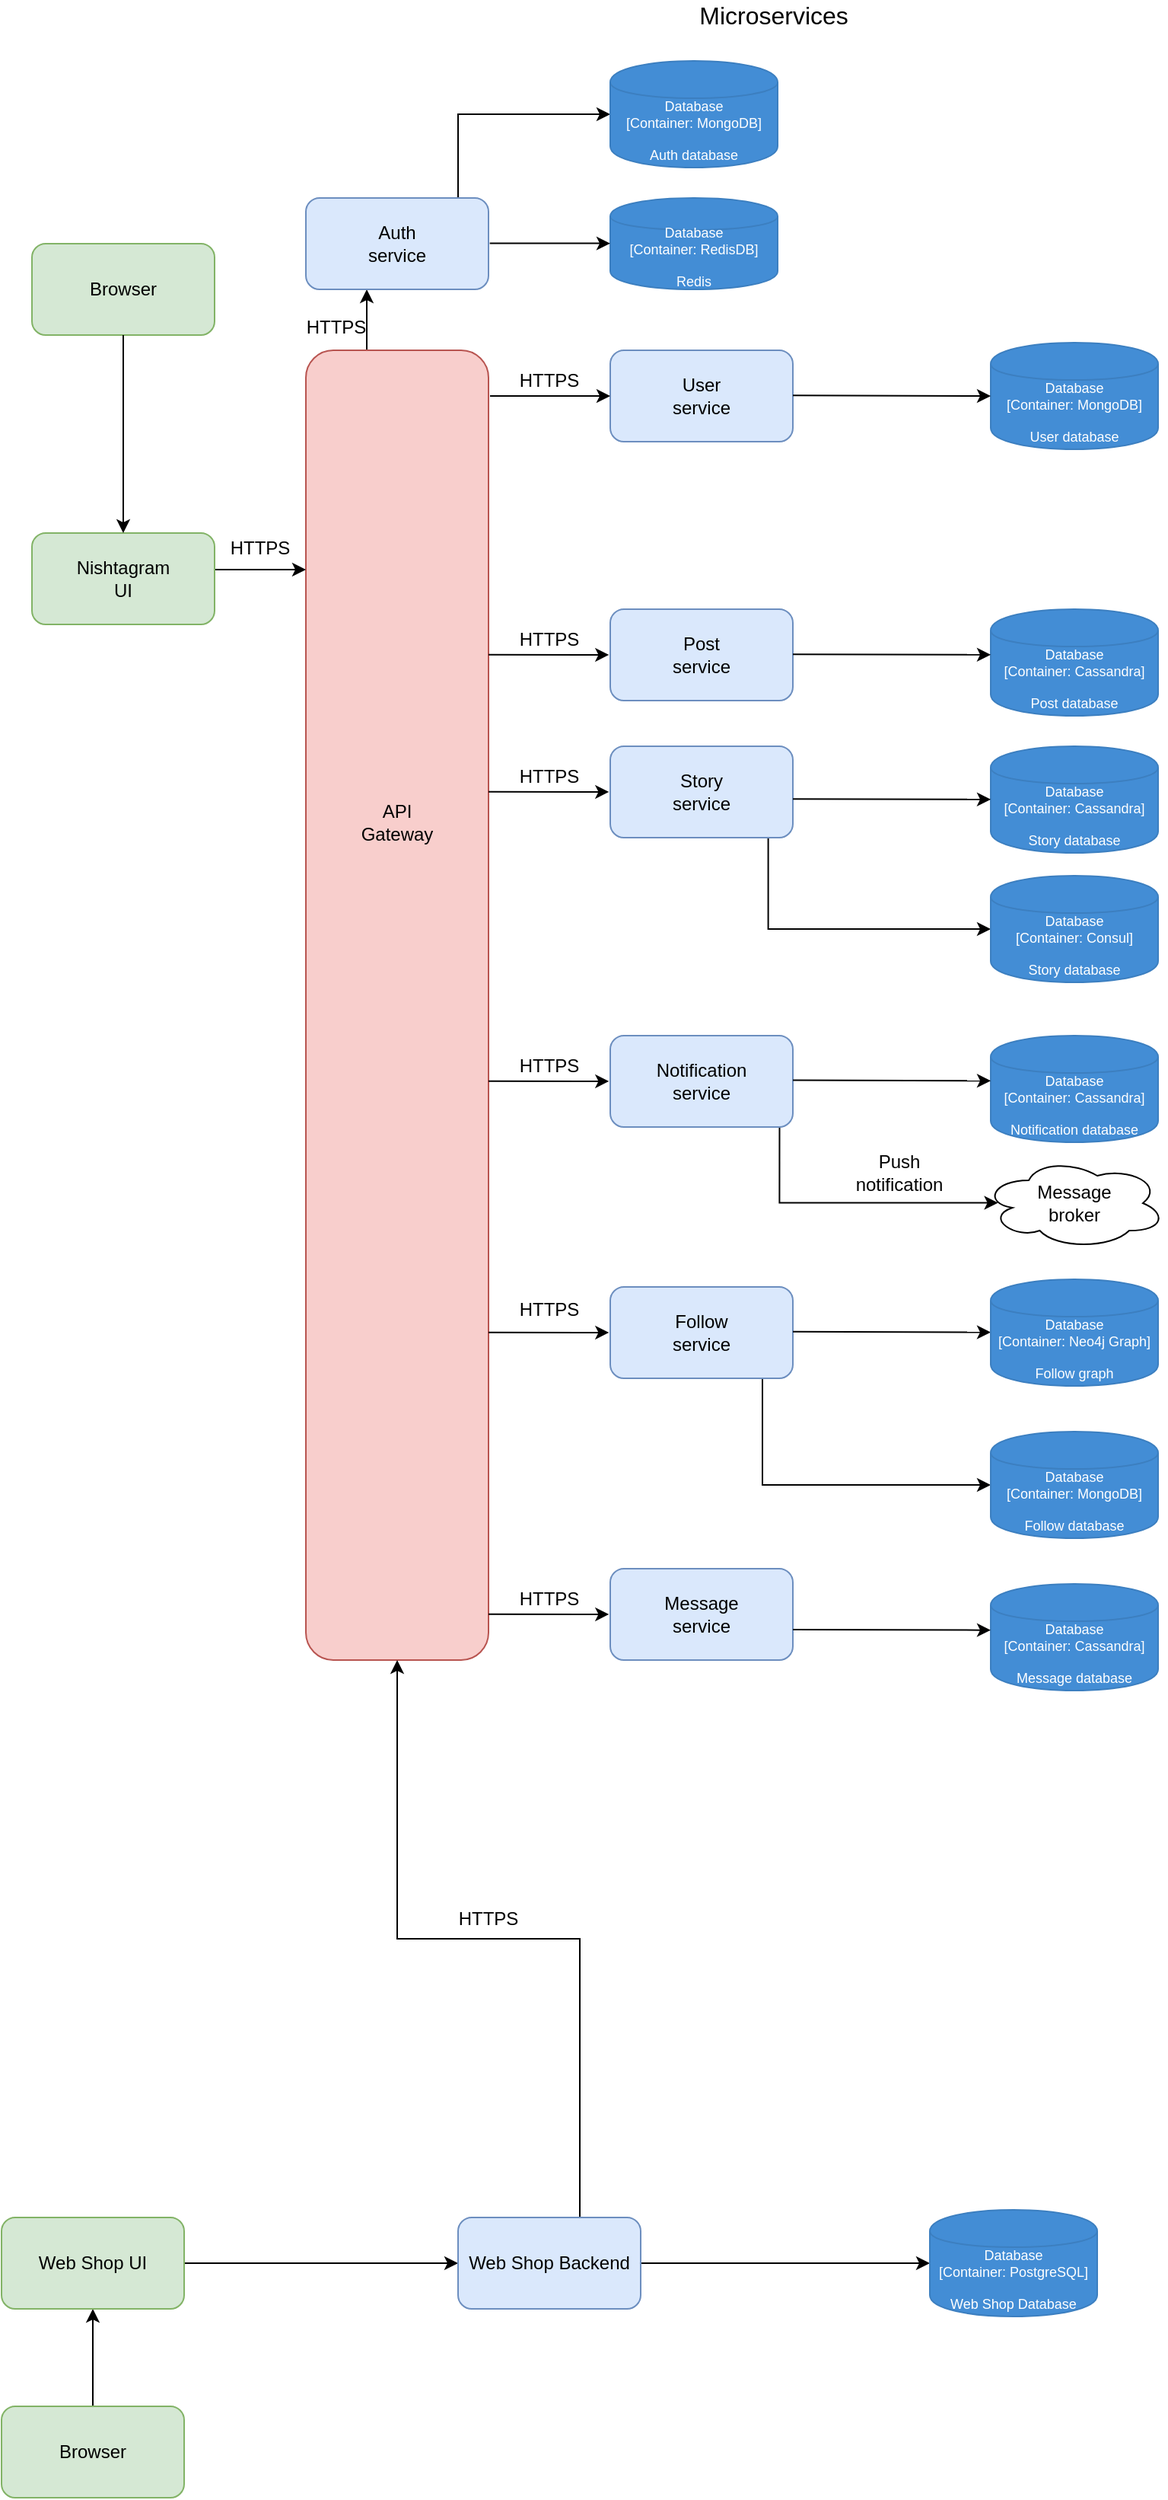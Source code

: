 <mxfile version="14.7.0" type="github">
  <diagram id="ZUU_ORbdmvxoiWIRQ5e9" name="Page-1">
    <mxGraphModel dx="1129" dy="744" grid="1" gridSize="10" guides="1" tooltips="1" connect="1" arrows="1" fold="1" page="1" pageScale="1" pageWidth="1654" pageHeight="1169" math="0" shadow="0">
      <root>
        <mxCell id="0" />
        <mxCell id="1" parent="0" />
        <mxCell id="TCAJJFYS9Wigu0wZESpd-49" style="edgeStyle=orthogonalEdgeStyle;rounded=0;orthogonalLoop=1;jettySize=auto;html=1;exitX=0.25;exitY=0;exitDx=0;exitDy=0;fontSize=12;" parent="1" source="TCAJJFYS9Wigu0wZESpd-2" edge="1">
          <mxGeometry relative="1" as="geometry">
            <mxPoint x="380" y="200" as="targetPoint" />
            <Array as="points">
              <mxPoint x="380" y="240" />
              <mxPoint x="380" y="200" />
            </Array>
          </mxGeometry>
        </mxCell>
        <mxCell id="TCAJJFYS9Wigu0wZESpd-2" value="" style="rounded=1;whiteSpace=wrap;html=1;fillColor=#f8cecc;strokeColor=#b85450;" parent="1" vertex="1">
          <mxGeometry x="340" y="240" width="120" height="860" as="geometry" />
        </mxCell>
        <mxCell id="TCAJJFYS9Wigu0wZESpd-3" value="API &lt;br&gt;Gateway" style="text;html=1;strokeColor=none;fillColor=none;align=center;verticalAlign=middle;whiteSpace=wrap;rounded=0;" parent="1" vertex="1">
          <mxGeometry x="380" y="540" width="40" height="20" as="geometry" />
        </mxCell>
        <mxCell id="TCAJJFYS9Wigu0wZESpd-4" value="" style="rounded=1;whiteSpace=wrap;html=1;fillColor=#d5e8d4;strokeColor=#82b366;" parent="1" vertex="1">
          <mxGeometry x="160" y="170" width="120" height="60" as="geometry" />
        </mxCell>
        <mxCell id="TCAJJFYS9Wigu0wZESpd-6" value="Browser" style="text;html=1;strokeColor=none;fillColor=none;align=center;verticalAlign=middle;whiteSpace=wrap;rounded=0;" parent="1" vertex="1">
          <mxGeometry x="200" y="190" width="40" height="20" as="geometry" />
        </mxCell>
        <mxCell id="TCAJJFYS9Wigu0wZESpd-17" style="edgeStyle=orthogonalEdgeStyle;rounded=0;orthogonalLoop=1;jettySize=auto;html=1;" parent="1" source="TCAJJFYS9Wigu0wZESpd-7" edge="1">
          <mxGeometry relative="1" as="geometry">
            <mxPoint x="340" y="384" as="targetPoint" />
            <Array as="points">
              <mxPoint x="340" y="384" />
            </Array>
          </mxGeometry>
        </mxCell>
        <mxCell id="TCAJJFYS9Wigu0wZESpd-7" value="" style="rounded=1;whiteSpace=wrap;html=1;fillColor=#d5e8d4;strokeColor=#82b366;" parent="1" vertex="1">
          <mxGeometry x="160" y="360" width="120" height="60" as="geometry" />
        </mxCell>
        <mxCell id="TCAJJFYS9Wigu0wZESpd-8" value="Nishtagram &lt;br&gt;UI" style="text;html=1;strokeColor=none;fillColor=none;align=center;verticalAlign=middle;whiteSpace=wrap;rounded=0;" parent="1" vertex="1">
          <mxGeometry x="200" y="380" width="40" height="20" as="geometry" />
        </mxCell>
        <mxCell id="TCAJJFYS9Wigu0wZESpd-11" value="" style="endArrow=classic;html=1;exitX=0.5;exitY=1;exitDx=0;exitDy=0;entryX=0.5;entryY=0;entryDx=0;entryDy=0;" parent="1" source="TCAJJFYS9Wigu0wZESpd-4" target="TCAJJFYS9Wigu0wZESpd-7" edge="1">
          <mxGeometry width="50" height="50" relative="1" as="geometry">
            <mxPoint x="530" y="440" as="sourcePoint" />
            <mxPoint x="580" y="390" as="targetPoint" />
          </mxGeometry>
        </mxCell>
        <mxCell id="TCAJJFYS9Wigu0wZESpd-18" value="HTTPS" style="text;html=1;strokeColor=none;fillColor=none;align=center;verticalAlign=middle;whiteSpace=wrap;rounded=0;" parent="1" vertex="1">
          <mxGeometry x="290" y="360" width="40" height="20" as="geometry" />
        </mxCell>
        <mxCell id="TCAJJFYS9Wigu0wZESpd-19" value="" style="rounded=1;whiteSpace=wrap;html=1;fillColor=#dae8fc;strokeColor=#6c8ebf;" parent="1" vertex="1">
          <mxGeometry x="540" y="240" width="120" height="60" as="geometry" />
        </mxCell>
        <mxCell id="TCAJJFYS9Wigu0wZESpd-21" value="" style="rounded=1;whiteSpace=wrap;html=1;fillColor=#dae8fc;strokeColor=#6c8ebf;" parent="1" vertex="1">
          <mxGeometry x="540" y="410" width="120" height="60" as="geometry" />
        </mxCell>
        <mxCell id="TCAJJFYS9Wigu0wZESpd-64" style="edgeStyle=orthogonalEdgeStyle;rounded=0;orthogonalLoop=1;jettySize=auto;html=1;exitX=0.865;exitY=1.001;exitDx=0;exitDy=0;entryX=0;entryY=0.5;entryDx=0;entryDy=0;entryPerimeter=0;fontSize=12;exitPerimeter=0;" parent="1" source="TCAJJFYS9Wigu0wZESpd-22" target="TCAJJFYS9Wigu0wZESpd-63" edge="1">
          <mxGeometry relative="1" as="geometry" />
        </mxCell>
        <mxCell id="TCAJJFYS9Wigu0wZESpd-22" value="" style="rounded=1;whiteSpace=wrap;html=1;fillColor=#dae8fc;strokeColor=#6c8ebf;" parent="1" vertex="1">
          <mxGeometry x="540" y="500" width="120" height="60" as="geometry" />
        </mxCell>
        <mxCell id="TCAJJFYS9Wigu0wZESpd-23" value="User service" style="text;html=1;strokeColor=none;fillColor=none;align=center;verticalAlign=middle;whiteSpace=wrap;rounded=0;" parent="1" vertex="1">
          <mxGeometry x="580" y="260" width="40" height="20" as="geometry" />
        </mxCell>
        <mxCell id="TCAJJFYS9Wigu0wZESpd-24" value="Microservices" style="text;html=1;strokeColor=none;fillColor=none;align=center;verticalAlign=middle;whiteSpace=wrap;rounded=0;fontSize=16;" parent="1" vertex="1">
          <mxGeometry x="610" y="10" width="75" height="20" as="geometry" />
        </mxCell>
        <mxCell id="TCAJJFYS9Wigu0wZESpd-27" value="Post service" style="text;html=1;strokeColor=none;fillColor=none;align=center;verticalAlign=middle;whiteSpace=wrap;rounded=0;fontSize=12;" parent="1" vertex="1">
          <mxGeometry x="580" y="430" width="40" height="20" as="geometry" />
        </mxCell>
        <mxCell id="TCAJJFYS9Wigu0wZESpd-28" value="Story service" style="text;html=1;strokeColor=none;fillColor=none;align=center;verticalAlign=middle;whiteSpace=wrap;rounded=0;fontSize=12;" parent="1" vertex="1">
          <mxGeometry x="580" y="520" width="40" height="20" as="geometry" />
        </mxCell>
        <mxCell id="tBfZVFhnJpXhr88LQR21-14" style="edgeStyle=orthogonalEdgeStyle;rounded=0;orthogonalLoop=1;jettySize=auto;html=1;exitX=0.927;exitY=0.986;exitDx=0;exitDy=0;entryX=0.065;entryY=0.496;entryDx=0;entryDy=0;entryPerimeter=0;exitPerimeter=0;" parent="1" source="TCAJJFYS9Wigu0wZESpd-31" edge="1">
          <mxGeometry relative="1" as="geometry">
            <mxPoint x="632" y="750" as="sourcePoint" />
            <mxPoint x="794.8" y="799.76" as="targetPoint" />
            <Array as="points">
              <mxPoint x="651" y="800" />
            </Array>
          </mxGeometry>
        </mxCell>
        <mxCell id="TCAJJFYS9Wigu0wZESpd-31" value="" style="rounded=1;whiteSpace=wrap;html=1;fillColor=#dae8fc;strokeColor=#6c8ebf;" parent="1" vertex="1">
          <mxGeometry x="540" y="690" width="120" height="60" as="geometry" />
        </mxCell>
        <mxCell id="TCAJJFYS9Wigu0wZESpd-32" value="Notification service" style="text;html=1;strokeColor=none;fillColor=none;align=center;verticalAlign=middle;whiteSpace=wrap;rounded=0;fontSize=12;" parent="1" vertex="1">
          <mxGeometry x="580" y="710" width="40" height="20" as="geometry" />
        </mxCell>
        <mxCell id="tBfZVFhnJpXhr88LQR21-4" style="edgeStyle=orthogonalEdgeStyle;rounded=0;orthogonalLoop=1;jettySize=auto;html=1;exitX=0.75;exitY=1;exitDx=0;exitDy=0;entryX=0;entryY=0.5;entryDx=0;entryDy=0;entryPerimeter=0;" parent="1" source="TCAJJFYS9Wigu0wZESpd-35" target="tBfZVFhnJpXhr88LQR21-3" edge="1">
          <mxGeometry relative="1" as="geometry">
            <Array as="points">
              <mxPoint x="640" y="915" />
              <mxPoint x="640" y="985" />
            </Array>
          </mxGeometry>
        </mxCell>
        <mxCell id="TCAJJFYS9Wigu0wZESpd-35" value="" style="rounded=1;whiteSpace=wrap;html=1;fillColor=#dae8fc;strokeColor=#6c8ebf;" parent="1" vertex="1">
          <mxGeometry x="540" y="855" width="120" height="60" as="geometry" />
        </mxCell>
        <mxCell id="TCAJJFYS9Wigu0wZESpd-36" value="Follow service" style="text;html=1;strokeColor=none;fillColor=none;align=center;verticalAlign=middle;whiteSpace=wrap;rounded=0;fontSize=12;" parent="1" vertex="1">
          <mxGeometry x="580" y="875" width="40" height="20" as="geometry" />
        </mxCell>
        <mxCell id="TCAJJFYS9Wigu0wZESpd-37" value="" style="rounded=1;whiteSpace=wrap;html=1;fillColor=#dae8fc;strokeColor=#6c8ebf;" parent="1" vertex="1">
          <mxGeometry x="540" y="1040" width="120" height="60" as="geometry" />
        </mxCell>
        <mxCell id="TCAJJFYS9Wigu0wZESpd-38" value="Message service" style="text;html=1;strokeColor=none;fillColor=none;align=center;verticalAlign=middle;whiteSpace=wrap;rounded=0;fontSize=12;" parent="1" vertex="1">
          <mxGeometry x="580" y="1060" width="40" height="20" as="geometry" />
        </mxCell>
        <mxCell id="tBfZVFhnJpXhr88LQR21-13" style="edgeStyle=orthogonalEdgeStyle;rounded=0;orthogonalLoop=1;jettySize=auto;html=1;exitX=0.75;exitY=0;exitDx=0;exitDy=0;entryX=0;entryY=0.5;entryDx=0;entryDy=0;entryPerimeter=0;" parent="1" source="TCAJJFYS9Wigu0wZESpd-39" target="tBfZVFhnJpXhr88LQR21-12" edge="1">
          <mxGeometry relative="1" as="geometry">
            <Array as="points">
              <mxPoint x="440" y="140" />
              <mxPoint x="440" y="85" />
            </Array>
          </mxGeometry>
        </mxCell>
        <mxCell id="TCAJJFYS9Wigu0wZESpd-39" value="" style="rounded=1;whiteSpace=wrap;html=1;fontSize=12;fillColor=#dae8fc;strokeColor=#6c8ebf;" parent="1" vertex="1">
          <mxGeometry x="340" y="140" width="120" height="60" as="geometry" />
        </mxCell>
        <mxCell id="TCAJJFYS9Wigu0wZESpd-40" value="&lt;div&gt;Auth&lt;/div&gt;&lt;div&gt;service&lt;br&gt;&lt;/div&gt;" style="text;html=1;strokeColor=none;fillColor=none;align=center;verticalAlign=middle;whiteSpace=wrap;rounded=0;fontSize=12;" parent="1" vertex="1">
          <mxGeometry x="380" y="160" width="40" height="20" as="geometry" />
        </mxCell>
        <mxCell id="TCAJJFYS9Wigu0wZESpd-42" value="" style="endArrow=classic;html=1;fontSize=12;entryX=0;entryY=0.5;entryDx=0;entryDy=0;" parent="1" target="TCAJJFYS9Wigu0wZESpd-19" edge="1">
          <mxGeometry width="50" height="50" relative="1" as="geometry">
            <mxPoint x="461" y="270" as="sourcePoint" />
            <mxPoint x="520" y="250" as="targetPoint" />
          </mxGeometry>
        </mxCell>
        <mxCell id="TCAJJFYS9Wigu0wZESpd-44" value="" style="endArrow=classic;html=1;fontSize=12;exitX=1.007;exitY=0.049;exitDx=0;exitDy=0;exitPerimeter=0;entryX=0;entryY=0.5;entryDx=0;entryDy=0;" parent="1" edge="1">
          <mxGeometry width="50" height="50" relative="1" as="geometry">
            <mxPoint x="460" y="439.86" as="sourcePoint" />
            <mxPoint x="539.16" y="439.97" as="targetPoint" />
          </mxGeometry>
        </mxCell>
        <mxCell id="TCAJJFYS9Wigu0wZESpd-45" value="" style="endArrow=classic;html=1;fontSize=12;exitX=1.007;exitY=0.049;exitDx=0;exitDy=0;exitPerimeter=0;entryX=0;entryY=0.5;entryDx=0;entryDy=0;" parent="1" edge="1">
          <mxGeometry width="50" height="50" relative="1" as="geometry">
            <mxPoint x="460" y="529.86" as="sourcePoint" />
            <mxPoint x="539.16" y="529.97" as="targetPoint" />
          </mxGeometry>
        </mxCell>
        <mxCell id="TCAJJFYS9Wigu0wZESpd-46" value="" style="endArrow=classic;html=1;fontSize=12;exitX=1.007;exitY=0.049;exitDx=0;exitDy=0;exitPerimeter=0;entryX=0;entryY=0.5;entryDx=0;entryDy=0;" parent="1" edge="1">
          <mxGeometry width="50" height="50" relative="1" as="geometry">
            <mxPoint x="460" y="719.86" as="sourcePoint" />
            <mxPoint x="539.16" y="719.97" as="targetPoint" />
          </mxGeometry>
        </mxCell>
        <mxCell id="TCAJJFYS9Wigu0wZESpd-47" value="" style="endArrow=classic;html=1;fontSize=12;exitX=1.007;exitY=0.049;exitDx=0;exitDy=0;exitPerimeter=0;entryX=0;entryY=0.5;entryDx=0;entryDy=0;" parent="1" edge="1">
          <mxGeometry width="50" height="50" relative="1" as="geometry">
            <mxPoint x="460" y="884.86" as="sourcePoint" />
            <mxPoint x="539.16" y="884.97" as="targetPoint" />
          </mxGeometry>
        </mxCell>
        <mxCell id="TCAJJFYS9Wigu0wZESpd-48" value="" style="endArrow=classic;html=1;fontSize=12;exitX=1.007;exitY=0.049;exitDx=0;exitDy=0;exitPerimeter=0;entryX=0;entryY=0.5;entryDx=0;entryDy=0;" parent="1" edge="1">
          <mxGeometry width="50" height="50" relative="1" as="geometry">
            <mxPoint x="460" y="1069.86" as="sourcePoint" />
            <mxPoint x="539.16" y="1069.97" as="targetPoint" />
          </mxGeometry>
        </mxCell>
        <object placeholders="1" c4Type="Database" c4Technology="MongoDB" c4Description="User database" label="%c4Type%&lt;div&gt;[Container:&amp;nbsp;%c4Technology%]&lt;/div&gt;&lt;br&gt;&lt;div&gt;%c4Description%&lt;/div&gt;" id="TCAJJFYS9Wigu0wZESpd-52">
          <mxCell style="shape=cylinder;whiteSpace=wrap;html=1;boundedLbl=1;rounded=0;labelBackgroundColor=none;fillColor=#438DD5;fontSize=9;fontColor=#ffffff;align=center;strokeColor=#3C7FC0;metaEdit=1;points=[[0.5,0,0],[1,0.25,0],[1,0.5,0],[1,0.75,0],[0.5,1,0],[0,0.75,0],[0,0.5,0],[0,0.25,0]];metaData={&quot;c4Type&quot;:{&quot;editable&quot;:false}};" parent="1" vertex="1">
            <mxGeometry x="790" y="235" width="110" height="70" as="geometry" />
          </mxCell>
        </object>
        <object placeholders="1" c4Type="Database" c4Technology="RedisDB" c4Description="Redis" label="%c4Type%&lt;div&gt;[Container:&amp;nbsp;%c4Technology%]&lt;/div&gt;&lt;br&gt;&lt;div&gt;%c4Description%&lt;/div&gt;" id="TCAJJFYS9Wigu0wZESpd-54">
          <mxCell style="shape=cylinder;whiteSpace=wrap;html=1;boundedLbl=1;rounded=0;labelBackgroundColor=none;fillColor=#438DD5;fontSize=9;fontColor=#ffffff;align=center;strokeColor=#3C7FC0;metaEdit=1;points=[[0.5,0,0],[1,0.25,0],[1,0.5,0],[1,0.75,0],[0.5,1,0],[0,0.75,0],[0,0.5,0],[0,0.25,0]];metaData={&quot;c4Type&quot;:{&quot;editable&quot;:false}};" parent="1" vertex="1">
            <mxGeometry x="540" y="140" width="110" height="60" as="geometry" />
          </mxCell>
        </object>
        <mxCell id="TCAJJFYS9Wigu0wZESpd-55" value="" style="endArrow=classic;html=1;fontSize=12;exitX=1.007;exitY=0.049;exitDx=0;exitDy=0;exitPerimeter=0;entryX=0;entryY=0.5;entryDx=0;entryDy=0;" parent="1" edge="1">
          <mxGeometry width="50" height="50" relative="1" as="geometry">
            <mxPoint x="460.84" y="169.71" as="sourcePoint" />
            <mxPoint x="540" y="169.82" as="targetPoint" />
          </mxGeometry>
        </mxCell>
        <mxCell id="TCAJJFYS9Wigu0wZESpd-56" value="" style="endArrow=classic;html=1;fontSize=12;exitX=1.007;exitY=0.049;exitDx=0;exitDy=0;exitPerimeter=0;entryX=0;entryY=0.5;entryDx=0;entryDy=0;entryPerimeter=0;" parent="1" target="TCAJJFYS9Wigu0wZESpd-52" edge="1">
          <mxGeometry width="50" height="50" relative="1" as="geometry">
            <mxPoint x="660.0" y="269.66" as="sourcePoint" />
            <mxPoint x="739.16" y="269.77" as="targetPoint" />
          </mxGeometry>
        </mxCell>
        <object placeholders="1" c4Type="Database" c4Technology="Cassandra" c4Description="Post database" label="%c4Type%&lt;div&gt;[Container:&amp;nbsp;%c4Technology%]&lt;/div&gt;&lt;br&gt;&lt;div&gt;%c4Description%&lt;/div&gt;" id="TCAJJFYS9Wigu0wZESpd-57">
          <mxCell style="shape=cylinder;whiteSpace=wrap;html=1;boundedLbl=1;rounded=0;labelBackgroundColor=none;fillColor=#438DD5;fontSize=9;fontColor=#ffffff;align=center;strokeColor=#3C7FC0;metaEdit=1;points=[[0.5,0,0],[1,0.25,0],[1,0.5,0],[1,0.75,0],[0.5,1,0],[0,0.75,0],[0,0.5,0],[0,0.25,0]];metaData={&quot;c4Type&quot;:{&quot;editable&quot;:false}};" parent="1" vertex="1">
            <mxGeometry x="790" y="410" width="110" height="70" as="geometry" />
          </mxCell>
        </object>
        <mxCell id="TCAJJFYS9Wigu0wZESpd-58" value="" style="endArrow=classic;html=1;fontSize=12;exitX=1.007;exitY=0.049;exitDx=0;exitDy=0;exitPerimeter=0;entryX=0;entryY=0.5;entryDx=0;entryDy=0;entryPerimeter=0;" parent="1" edge="1">
          <mxGeometry width="50" height="50" relative="1" as="geometry">
            <mxPoint x="660" y="439.58" as="sourcePoint" />
            <mxPoint x="790" y="439.92" as="targetPoint" />
          </mxGeometry>
        </mxCell>
        <object placeholders="1" c4Type="Database" c4Technology="Cassandra" c4Description="Story database" label="%c4Type%&lt;div&gt;[Container:&amp;nbsp;%c4Technology%]&lt;/div&gt;&lt;br&gt;&lt;div&gt;%c4Description%&lt;/div&gt;" id="TCAJJFYS9Wigu0wZESpd-61">
          <mxCell style="shape=cylinder;whiteSpace=wrap;html=1;boundedLbl=1;rounded=0;labelBackgroundColor=none;fillColor=#438DD5;fontSize=9;fontColor=#ffffff;align=center;strokeColor=#3C7FC0;metaEdit=1;points=[[0.5,0,0],[1,0.25,0],[1,0.5,0],[1,0.75,0],[0.5,1,0],[0,0.75,0],[0,0.5,0],[0,0.25,0]];metaData={&quot;c4Type&quot;:{&quot;editable&quot;:false}};" parent="1" vertex="1">
            <mxGeometry x="790" y="500" width="110" height="70" as="geometry" />
          </mxCell>
        </object>
        <mxCell id="TCAJJFYS9Wigu0wZESpd-62" value="" style="endArrow=classic;html=1;fontSize=12;exitX=1.007;exitY=0.049;exitDx=0;exitDy=0;exitPerimeter=0;entryX=0;entryY=0.5;entryDx=0;entryDy=0;entryPerimeter=0;" parent="1" edge="1">
          <mxGeometry width="50" height="50" relative="1" as="geometry">
            <mxPoint x="660" y="534.58" as="sourcePoint" />
            <mxPoint x="790" y="534.92" as="targetPoint" />
          </mxGeometry>
        </mxCell>
        <object placeholders="1" c4Type="Database" c4Technology="Consul" c4Description="Story database" label="%c4Type%&lt;div&gt;[Container:&amp;nbsp;%c4Technology%]&lt;/div&gt;&lt;br&gt;&lt;div&gt;%c4Description%&lt;/div&gt;" id="TCAJJFYS9Wigu0wZESpd-63">
          <mxCell style="shape=cylinder;whiteSpace=wrap;html=1;boundedLbl=1;rounded=0;labelBackgroundColor=none;fillColor=#438DD5;fontSize=9;fontColor=#ffffff;align=center;strokeColor=#3C7FC0;metaEdit=1;points=[[0.5,0,0],[1,0.25,0],[1,0.5,0],[1,0.75,0],[0.5,1,0],[0,0.75,0],[0,0.5,0],[0,0.25,0]];metaData={&quot;c4Type&quot;:{&quot;editable&quot;:false}};" parent="1" vertex="1">
            <mxGeometry x="790" y="585" width="110" height="70" as="geometry" />
          </mxCell>
        </object>
        <mxCell id="TCAJJFYS9Wigu0wZESpd-68" value="" style="endArrow=classic;html=1;fontSize=12;exitX=1.007;exitY=0.049;exitDx=0;exitDy=0;exitPerimeter=0;entryX=0;entryY=0.5;entryDx=0;entryDy=0;entryPerimeter=0;" parent="1" edge="1">
          <mxGeometry width="50" height="50" relative="1" as="geometry">
            <mxPoint x="660" y="884.41" as="sourcePoint" />
            <mxPoint x="790" y="884.75" as="targetPoint" />
          </mxGeometry>
        </mxCell>
        <object placeholders="1" c4Type="Database" c4Technology="Neo4j Graph" c4Description="Follow graph" label="%c4Type%&lt;div&gt;[Container:&amp;nbsp;%c4Technology%]&lt;/div&gt;&lt;br&gt;&lt;div&gt;%c4Description%&lt;/div&gt;" id="tBfZVFhnJpXhr88LQR21-2">
          <mxCell style="shape=cylinder;whiteSpace=wrap;html=1;boundedLbl=1;rounded=0;labelBackgroundColor=none;fillColor=#438DD5;fontSize=9;fontColor=#ffffff;align=center;strokeColor=#3C7FC0;metaEdit=1;points=[[0.5,0,0],[1,0.25,0],[1,0.5,0],[1,0.75,0],[0.5,1,0],[0,0.75,0],[0,0.5,0],[0,0.25,0]];metaData={&quot;c4Type&quot;:{&quot;editable&quot;:false}};" parent="1" vertex="1">
            <mxGeometry x="790" y="850" width="110" height="70" as="geometry" />
          </mxCell>
        </object>
        <object placeholders="1" c4Type="Database" c4Technology="MongoDB" c4Description="Follow database" label="%c4Type%&lt;div&gt;[Container:&amp;nbsp;%c4Technology%]&lt;/div&gt;&lt;br&gt;&lt;div&gt;%c4Description%&lt;/div&gt;" id="tBfZVFhnJpXhr88LQR21-3">
          <mxCell style="shape=cylinder;whiteSpace=wrap;html=1;boundedLbl=1;rounded=0;labelBackgroundColor=none;fillColor=#438DD5;fontSize=9;fontColor=#ffffff;align=center;strokeColor=#3C7FC0;metaEdit=1;points=[[0.5,0,0],[1,0.25,0],[1,0.5,0],[1,0.75,0],[0.5,1,0],[0,0.75,0],[0,0.5,0],[0,0.25,0]];metaData={&quot;c4Type&quot;:{&quot;editable&quot;:false}};" parent="1" vertex="1">
            <mxGeometry x="790" y="950" width="110" height="70" as="geometry" />
          </mxCell>
        </object>
        <object placeholders="1" c4Type="Database" c4Technology="Cassandra" c4Description="Notification database" label="%c4Type%&lt;div&gt;[Container:&amp;nbsp;%c4Technology%]&lt;/div&gt;&lt;br&gt;&lt;div&gt;%c4Description%&lt;/div&gt;" id="tBfZVFhnJpXhr88LQR21-5">
          <mxCell style="shape=cylinder;whiteSpace=wrap;html=1;boundedLbl=1;rounded=0;labelBackgroundColor=none;fillColor=#438DD5;fontSize=9;fontColor=#ffffff;align=center;strokeColor=#3C7FC0;metaEdit=1;points=[[0.5,0,0],[1,0.25,0],[1,0.5,0],[1,0.75,0],[0.5,1,0],[0,0.75,0],[0,0.5,0],[0,0.25,0]];metaData={&quot;c4Type&quot;:{&quot;editable&quot;:false}};" parent="1" vertex="1">
            <mxGeometry x="790" y="690" width="110" height="70" as="geometry" />
          </mxCell>
        </object>
        <mxCell id="tBfZVFhnJpXhr88LQR21-7" value="" style="endArrow=classic;html=1;fontSize=12;exitX=1.007;exitY=0.049;exitDx=0;exitDy=0;exitPerimeter=0;entryX=0;entryY=0.5;entryDx=0;entryDy=0;entryPerimeter=0;" parent="1" edge="1">
          <mxGeometry width="50" height="50" relative="1" as="geometry">
            <mxPoint x="660" y="719.29" as="sourcePoint" />
            <mxPoint x="790" y="719.63" as="targetPoint" />
          </mxGeometry>
        </mxCell>
        <mxCell id="tBfZVFhnJpXhr88LQR21-8" value="" style="ellipse;shape=cloud;whiteSpace=wrap;html=1;" parent="1" vertex="1">
          <mxGeometry x="785" y="770" width="120" height="60" as="geometry" />
        </mxCell>
        <object placeholders="1" c4Type="Database" c4Technology="MongoDB" c4Description="Auth database" label="%c4Type%&lt;div&gt;[Container:&amp;nbsp;%c4Technology%]&lt;/div&gt;&lt;br&gt;&lt;div&gt;%c4Description%&lt;/div&gt;" id="tBfZVFhnJpXhr88LQR21-12">
          <mxCell style="shape=cylinder;whiteSpace=wrap;html=1;boundedLbl=1;rounded=0;labelBackgroundColor=none;fillColor=#438DD5;fontSize=9;fontColor=#ffffff;align=center;strokeColor=#3C7FC0;metaEdit=1;points=[[0.5,0,0],[1,0.25,0],[1,0.5,0],[1,0.75,0],[0.5,1,0],[0,0.75,0],[0,0.5,0],[0,0.25,0]];metaData={&quot;c4Type&quot;:{&quot;editable&quot;:false}};" parent="1" vertex="1">
            <mxGeometry x="540" y="50" width="110" height="70" as="geometry" />
          </mxCell>
        </object>
        <mxCell id="tBfZVFhnJpXhr88LQR21-15" value="Push notification" style="text;html=1;strokeColor=none;fillColor=none;align=center;verticalAlign=middle;whiteSpace=wrap;rounded=0;" parent="1" vertex="1">
          <mxGeometry x="685" y="770" width="90" height="20" as="geometry" />
        </mxCell>
        <object placeholders="1" c4Type="Database" c4Technology="Cassandra" c4Description="Message database" label="%c4Type%&lt;div&gt;[Container:&amp;nbsp;%c4Technology%]&lt;/div&gt;&lt;br&gt;&lt;div&gt;%c4Description%&lt;/div&gt;" id="tBfZVFhnJpXhr88LQR21-16">
          <mxCell style="shape=cylinder;whiteSpace=wrap;html=1;boundedLbl=1;rounded=0;labelBackgroundColor=none;fillColor=#438DD5;fontSize=9;fontColor=#ffffff;align=center;strokeColor=#3C7FC0;metaEdit=1;points=[[0.5,0,0],[1,0.25,0],[1,0.5,0],[1,0.75,0],[0.5,1,0],[0,0.75,0],[0,0.5,0],[0,0.25,0]];metaData={&quot;c4Type&quot;:{&quot;editable&quot;:false}};" parent="1" vertex="1">
            <mxGeometry x="790" y="1050" width="110" height="70" as="geometry" />
          </mxCell>
        </object>
        <mxCell id="tBfZVFhnJpXhr88LQR21-18" value="" style="endArrow=classic;html=1;fontSize=12;exitX=1.007;exitY=0.049;exitDx=0;exitDy=0;exitPerimeter=0;entryX=0;entryY=0.5;entryDx=0;entryDy=0;entryPerimeter=0;" parent="1" edge="1">
          <mxGeometry width="50" height="50" relative="1" as="geometry">
            <mxPoint x="660" y="1080" as="sourcePoint" />
            <mxPoint x="790" y="1080.34" as="targetPoint" />
          </mxGeometry>
        </mxCell>
        <mxCell id="tBfZVFhnJpXhr88LQR21-21" value="Message broker" style="text;html=1;strokeColor=none;fillColor=none;align=center;verticalAlign=middle;whiteSpace=wrap;rounded=0;" parent="1" vertex="1">
          <mxGeometry x="805" y="790" width="80" height="20" as="geometry" />
        </mxCell>
        <mxCell id="tBfZVFhnJpXhr88LQR21-23" value="HTTPS" style="text;html=1;strokeColor=none;fillColor=none;align=center;verticalAlign=middle;whiteSpace=wrap;rounded=0;" parent="1" vertex="1">
          <mxGeometry x="480" y="250" width="40" height="20" as="geometry" />
        </mxCell>
        <mxCell id="tBfZVFhnJpXhr88LQR21-28" value="HTTPS" style="text;html=1;strokeColor=none;fillColor=none;align=center;verticalAlign=middle;whiteSpace=wrap;rounded=0;" parent="1" vertex="1">
          <mxGeometry x="480" y="420" width="40" height="20" as="geometry" />
        </mxCell>
        <mxCell id="tBfZVFhnJpXhr88LQR21-29" value="HTTPS" style="text;html=1;strokeColor=none;fillColor=none;align=center;verticalAlign=middle;whiteSpace=wrap;rounded=0;" parent="1" vertex="1">
          <mxGeometry x="480" y="510" width="40" height="20" as="geometry" />
        </mxCell>
        <mxCell id="tBfZVFhnJpXhr88LQR21-30" value="HTTPS" style="text;html=1;strokeColor=none;fillColor=none;align=center;verticalAlign=middle;whiteSpace=wrap;rounded=0;" parent="1" vertex="1">
          <mxGeometry x="480" y="700" width="40" height="20" as="geometry" />
        </mxCell>
        <mxCell id="tBfZVFhnJpXhr88LQR21-31" value="HTTPS" style="text;html=1;strokeColor=none;fillColor=none;align=center;verticalAlign=middle;whiteSpace=wrap;rounded=0;" parent="1" vertex="1">
          <mxGeometry x="480" y="860" width="40" height="20" as="geometry" />
        </mxCell>
        <mxCell id="tBfZVFhnJpXhr88LQR21-32" value="HTTPS" style="text;html=1;strokeColor=none;fillColor=none;align=center;verticalAlign=middle;whiteSpace=wrap;rounded=0;" parent="1" vertex="1">
          <mxGeometry x="480" y="1050" width="40" height="20" as="geometry" />
        </mxCell>
        <mxCell id="tBfZVFhnJpXhr88LQR21-33" value="HTTPS" style="text;html=1;strokeColor=none;fillColor=none;align=center;verticalAlign=middle;whiteSpace=wrap;rounded=0;" parent="1" vertex="1">
          <mxGeometry x="340" y="215" width="40" height="20" as="geometry" />
        </mxCell>
        <mxCell id="qoyNyBYoRdIygSQEXisO-11" value="" style="edgeStyle=orthogonalEdgeStyle;rounded=0;orthogonalLoop=1;jettySize=auto;html=1;" parent="1" source="qoyNyBYoRdIygSQEXisO-2" target="qoyNyBYoRdIygSQEXisO-3" edge="1">
          <mxGeometry relative="1" as="geometry" />
        </mxCell>
        <mxCell id="qoyNyBYoRdIygSQEXisO-2" value="Browser&lt;span style=&quot;color: rgba(0 , 0 , 0 , 0) ; font-family: monospace ; font-size: 0px&quot;&gt;%3CmxGraphModel%3E%3Croot%3E%3CmxCell%20id%3D%220%22%2F%3E%3CmxCell%20id%3D%221%22%20parent%3D%220%22%2F%3E%3CmxCell%20id%3D%222%22%20value%3D%22consumes%22%20style%3D%22text%3Bhtml%3D1%3BstrokeColor%3Dnone%3BfillColor%3Dnone%3Balign%3Dcenter%3BverticalAlign%3Dmiddle%3BwhiteSpace%3Dwrap%3Brounded%3D0%3B%22%20vertex%3D%221%22%20parent%3D%221%22%3E%3CmxGeometry%20x%3D%22230%22%20y%3D%22230%22%20width%3D%2240%22%20height%3D%2220%22%20as%3D%22geometry%22%2F%3E%3C%2FmxCell%3E%3C%2Froot%3E%3C%2FmxGraphModel%3E&lt;/span&gt;" style="rounded=1;whiteSpace=wrap;html=1;fillColor=#d5e8d4;strokeColor=#82b366;" parent="1" vertex="1">
          <mxGeometry x="140" y="1590" width="120" height="60" as="geometry" />
        </mxCell>
        <mxCell id="qoyNyBYoRdIygSQEXisO-8" style="edgeStyle=orthogonalEdgeStyle;rounded=0;orthogonalLoop=1;jettySize=auto;html=1;exitX=1;exitY=0.5;exitDx=0;exitDy=0;entryX=0;entryY=0.5;entryDx=0;entryDy=0;" parent="1" source="qoyNyBYoRdIygSQEXisO-3" target="qoyNyBYoRdIygSQEXisO-4" edge="1">
          <mxGeometry relative="1" as="geometry" />
        </mxCell>
        <mxCell id="qoyNyBYoRdIygSQEXisO-3" value="Web Shop UI" style="rounded=1;whiteSpace=wrap;html=1;fillColor=#d5e8d4;strokeColor=#82b366;" parent="1" vertex="1">
          <mxGeometry x="140" y="1466" width="120" height="60" as="geometry" />
        </mxCell>
        <mxCell id="qoyNyBYoRdIygSQEXisO-9" style="edgeStyle=orthogonalEdgeStyle;rounded=0;orthogonalLoop=1;jettySize=auto;html=1;exitX=1;exitY=0.5;exitDx=0;exitDy=0;entryX=0;entryY=0.5;entryDx=0;entryDy=0;entryPerimeter=0;" parent="1" source="qoyNyBYoRdIygSQEXisO-4" target="qoyNyBYoRdIygSQEXisO-6" edge="1">
          <mxGeometry relative="1" as="geometry" />
        </mxCell>
        <mxCell id="qoyNyBYoRdIygSQEXisO-10" style="edgeStyle=orthogonalEdgeStyle;rounded=0;orthogonalLoop=1;jettySize=auto;html=1;exitX=0.25;exitY=0;exitDx=0;exitDy=0;" parent="1" source="qoyNyBYoRdIygSQEXisO-4" edge="1">
          <mxGeometry relative="1" as="geometry">
            <mxPoint x="400" y="1100" as="targetPoint" />
            <Array as="points">
              <mxPoint x="520" y="1466" />
              <mxPoint x="520" y="1283" />
              <mxPoint x="400" y="1283" />
              <mxPoint x="400" y="1100" />
            </Array>
          </mxGeometry>
        </mxCell>
        <mxCell id="qoyNyBYoRdIygSQEXisO-4" value="Web Shop Backend" style="rounded=1;whiteSpace=wrap;html=1;fillColor=#dae8fc;strokeColor=#6c8ebf;" parent="1" vertex="1">
          <mxGeometry x="440" y="1466" width="120" height="60" as="geometry" />
        </mxCell>
        <object placeholders="1" c4Type="Database" c4Technology="PostgreSQL" c4Description="Web Shop Database" label="%c4Type%&lt;div&gt;[Container:&amp;nbsp;%c4Technology%]&lt;/div&gt;&lt;br&gt;&lt;div&gt;%c4Description%&lt;/div&gt;" id="qoyNyBYoRdIygSQEXisO-6">
          <mxCell style="shape=cylinder;whiteSpace=wrap;html=1;boundedLbl=1;rounded=0;labelBackgroundColor=none;fillColor=#438DD5;fontSize=9;fontColor=#ffffff;align=center;strokeColor=#3C7FC0;metaEdit=1;points=[[0.5,0,0],[1,0.25,0],[1,0.5,0],[1,0.75,0],[0.5,1,0],[0,0.75,0],[0,0.5,0],[0,0.25,0]];metaData={&quot;c4Type&quot;:{&quot;editable&quot;:false}};" parent="1" vertex="1">
            <mxGeometry x="750" y="1461" width="110" height="70" as="geometry" />
          </mxCell>
        </object>
        <mxCell id="qoyNyBYoRdIygSQEXisO-12" value="HTTPS" style="text;html=1;strokeColor=none;fillColor=none;align=center;verticalAlign=middle;whiteSpace=wrap;rounded=0;" parent="1" vertex="1">
          <mxGeometry x="440" y="1260" width="40" height="20" as="geometry" />
        </mxCell>
      </root>
    </mxGraphModel>
  </diagram>
</mxfile>
